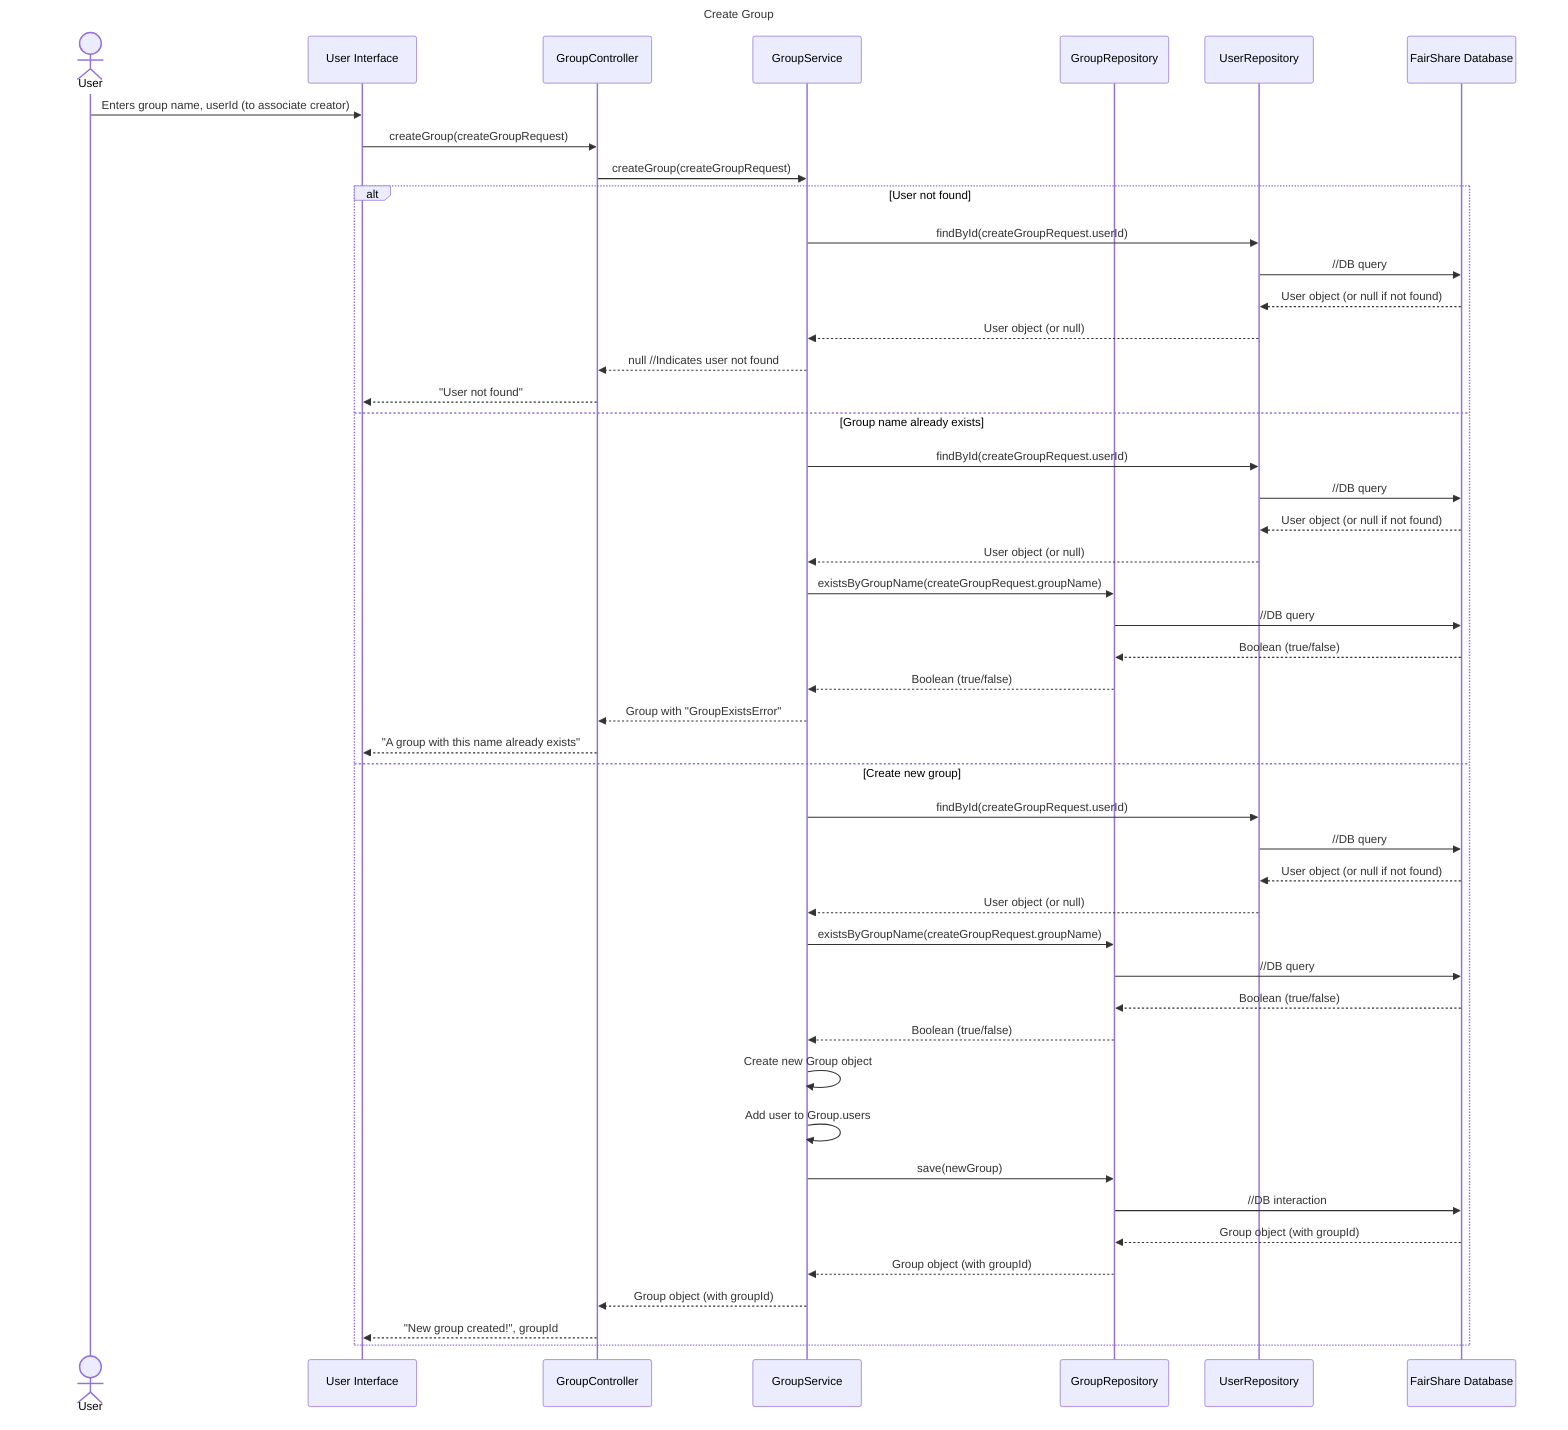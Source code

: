 sequenceDiagram
    title Create Group
    actor User
    participant User Interface
    participant GroupController
    participant GroupService
    participant GroupRepository
    participant UserRepository
    participant FairShare Database

    User->>User Interface: Enters group name, userId (to associate creator)
    User Interface->>GroupController: createGroup(createGroupRequest)
    GroupController->>GroupService: createGroup(createGroupRequest)

    alt User not found
        GroupService->>UserRepository: findById(createGroupRequest.userId)
        UserRepository->>FairShare Database: //DB query
        FairShare Database-->>UserRepository: User object (or null if not found)
        UserRepository-->>GroupService: User object (or null)
        GroupService-->>GroupController: null //Indicates user not found
        GroupController-->>User Interface: "User not found"
    else Group name already exists
        GroupService->>UserRepository: findById(createGroupRequest.userId)
        UserRepository->>FairShare Database: //DB query
        FairShare Database-->>UserRepository: User object (or null if not found)
        UserRepository-->>GroupService: User object (or null)
        GroupService->>GroupRepository: existsByGroupName(createGroupRequest.groupName)
        GroupRepository->>FairShare Database: //DB query
        FairShare Database-->>GroupRepository: Boolean (true/false)
        GroupRepository-->>GroupService: Boolean (true/false)
        GroupService-->>GroupController: Group with "GroupExistsError"
        GroupController-->>User Interface: "A group with this name already exists"
    else Create new group
        GroupService->>UserRepository: findById(createGroupRequest.userId)
        UserRepository->>FairShare Database: //DB query
        FairShare Database-->>UserRepository: User object (or null if not found)
        UserRepository-->>GroupService: User object (or null)
        GroupService->>GroupRepository: existsByGroupName(createGroupRequest.groupName)
        GroupRepository->>FairShare Database: //DB query
        FairShare Database-->>GroupRepository: Boolean (true/false)
        GroupRepository-->>GroupService: Boolean (true/false)
        GroupService->>GroupService: Create new Group object
        GroupService->>GroupService: Add user to Group.users
        GroupService->>GroupRepository: save(newGroup)
        GroupRepository->>FairShare Database: //DB interaction
        FairShare Database-->>GroupRepository: Group object (with groupId)
        GroupRepository-->>GroupService: Group object (with groupId)
        GroupService-->>GroupController: Group object (with groupId)
        GroupController-->>User Interface: "New group created!", groupId
    end
